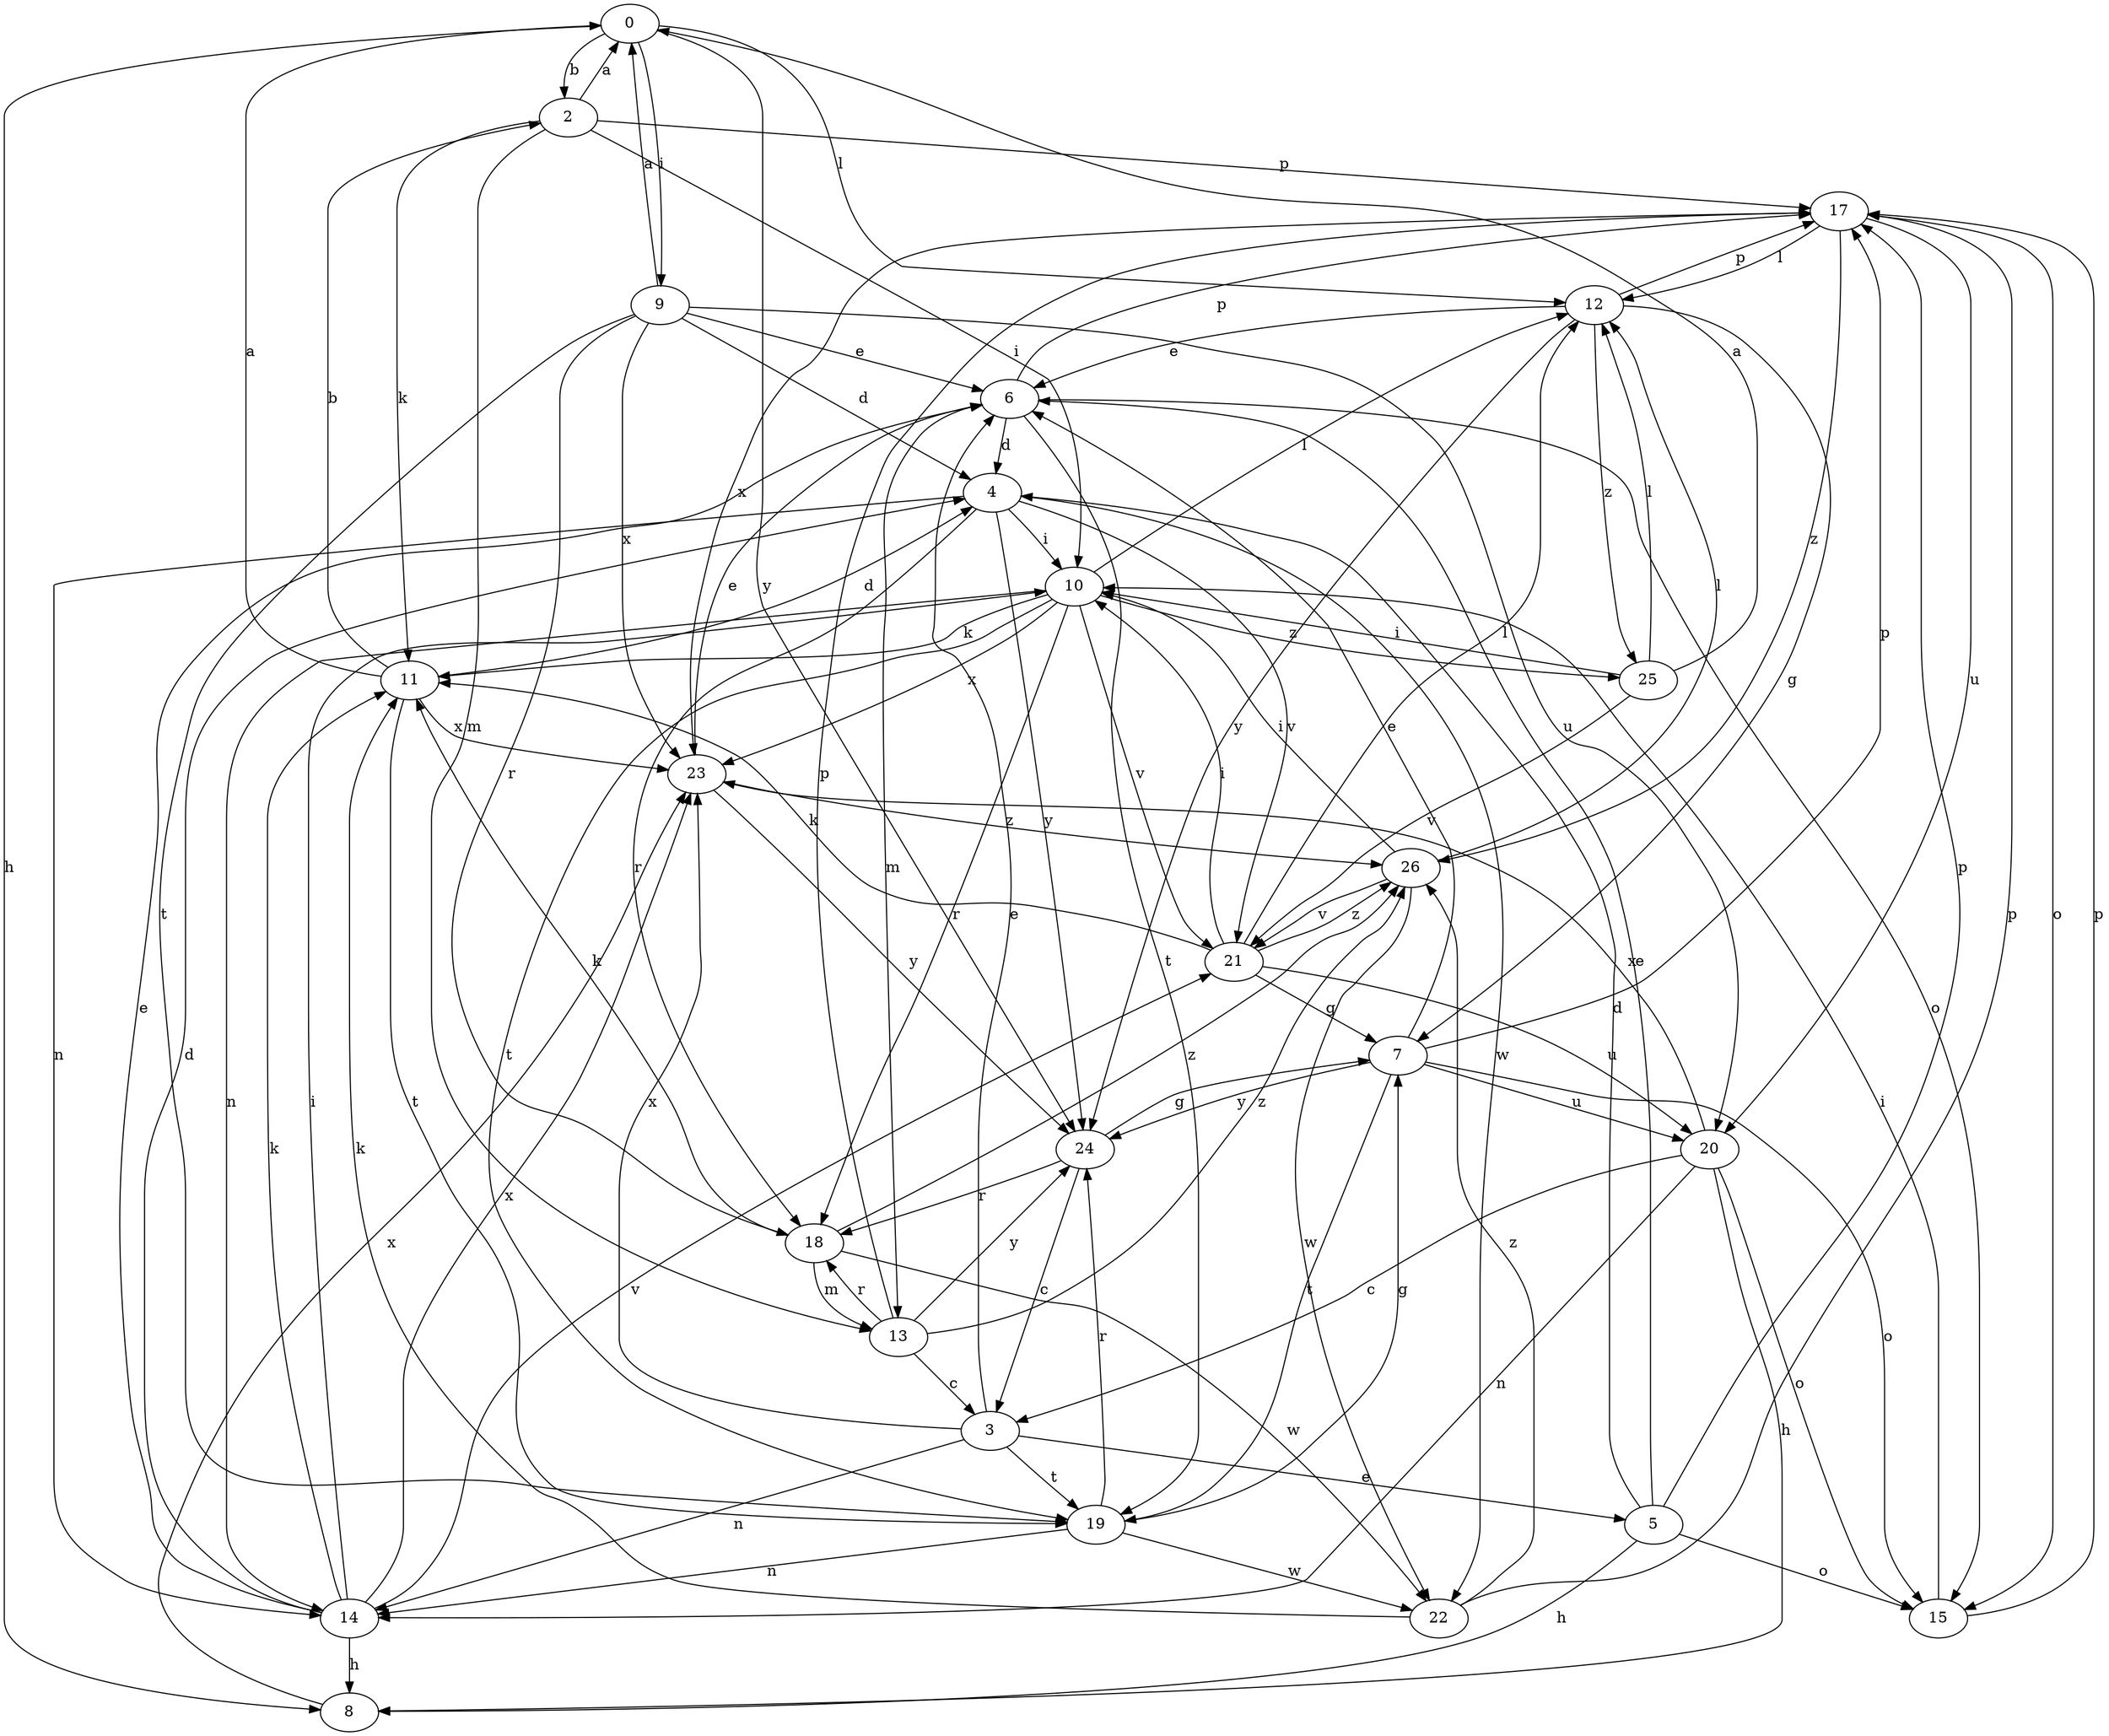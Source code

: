 strict digraph  {
0;
2;
3;
4;
5;
6;
7;
8;
9;
10;
11;
12;
13;
14;
15;
17;
18;
19;
20;
21;
22;
23;
24;
25;
26;
0 -> 2  [label=b];
0 -> 8  [label=h];
0 -> 9  [label=i];
0 -> 12  [label=l];
0 -> 24  [label=y];
2 -> 0  [label=a];
2 -> 10  [label=i];
2 -> 11  [label=k];
2 -> 13  [label=m];
2 -> 17  [label=p];
3 -> 5  [label=e];
3 -> 6  [label=e];
3 -> 14  [label=n];
3 -> 19  [label=t];
3 -> 23  [label=x];
4 -> 10  [label=i];
4 -> 14  [label=n];
4 -> 18  [label=r];
4 -> 21  [label=v];
4 -> 22  [label=w];
4 -> 24  [label=y];
5 -> 4  [label=d];
5 -> 6  [label=e];
5 -> 8  [label=h];
5 -> 15  [label=o];
5 -> 17  [label=p];
6 -> 4  [label=d];
6 -> 13  [label=m];
6 -> 15  [label=o];
6 -> 17  [label=p];
6 -> 19  [label=t];
7 -> 6  [label=e];
7 -> 15  [label=o];
7 -> 17  [label=p];
7 -> 19  [label=t];
7 -> 20  [label=u];
7 -> 24  [label=y];
8 -> 23  [label=x];
9 -> 0  [label=a];
9 -> 4  [label=d];
9 -> 6  [label=e];
9 -> 18  [label=r];
9 -> 19  [label=t];
9 -> 20  [label=u];
9 -> 23  [label=x];
10 -> 11  [label=k];
10 -> 12  [label=l];
10 -> 14  [label=n];
10 -> 18  [label=r];
10 -> 19  [label=t];
10 -> 21  [label=v];
10 -> 23  [label=x];
10 -> 25  [label=z];
11 -> 0  [label=a];
11 -> 2  [label=b];
11 -> 4  [label=d];
11 -> 19  [label=t];
11 -> 23  [label=x];
12 -> 6  [label=e];
12 -> 7  [label=g];
12 -> 17  [label=p];
12 -> 24  [label=y];
12 -> 25  [label=z];
13 -> 3  [label=c];
13 -> 17  [label=p];
13 -> 18  [label=r];
13 -> 24  [label=y];
13 -> 26  [label=z];
14 -> 4  [label=d];
14 -> 6  [label=e];
14 -> 8  [label=h];
14 -> 10  [label=i];
14 -> 11  [label=k];
14 -> 21  [label=v];
14 -> 23  [label=x];
15 -> 10  [label=i];
15 -> 17  [label=p];
17 -> 12  [label=l];
17 -> 15  [label=o];
17 -> 20  [label=u];
17 -> 23  [label=x];
17 -> 26  [label=z];
18 -> 11  [label=k];
18 -> 13  [label=m];
18 -> 22  [label=w];
18 -> 26  [label=z];
19 -> 7  [label=g];
19 -> 14  [label=n];
19 -> 22  [label=w];
19 -> 24  [label=r];
20 -> 3  [label=c];
20 -> 8  [label=h];
20 -> 14  [label=n];
20 -> 15  [label=o];
20 -> 23  [label=x];
21 -> 7  [label=g];
21 -> 10  [label=i];
21 -> 11  [label=k];
21 -> 12  [label=l];
21 -> 20  [label=u];
21 -> 26  [label=z];
22 -> 11  [label=k];
22 -> 17  [label=p];
22 -> 26  [label=z];
23 -> 6  [label=e];
23 -> 24  [label=y];
23 -> 26  [label=z];
24 -> 3  [label=c];
24 -> 7  [label=g];
24 -> 18  [label=r];
25 -> 0  [label=a];
25 -> 10  [label=i];
25 -> 12  [label=l];
25 -> 21  [label=v];
26 -> 10  [label=i];
26 -> 12  [label=l];
26 -> 21  [label=v];
26 -> 22  [label=w];
}
